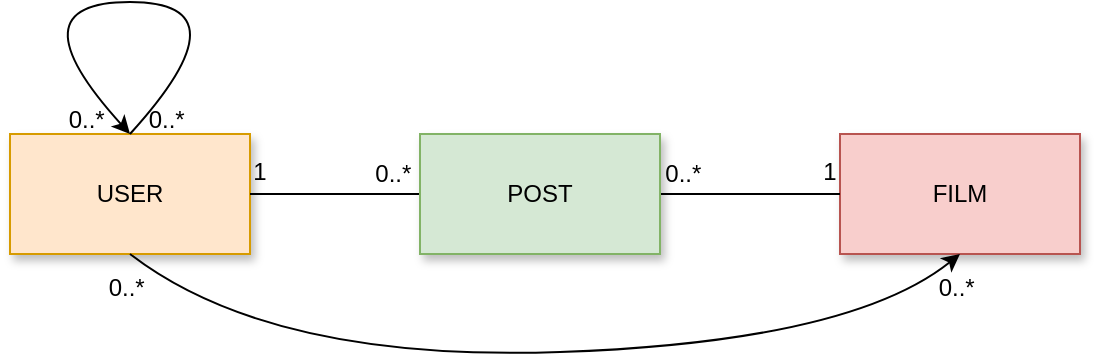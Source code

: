 <mxfile version="12.6.7" type="device"><diagram id="Bxf1iPgv2D-pFVaHU1Q9" name="Pagina-1"><mxGraphModel dx="946" dy="595" grid="1" gridSize="10" guides="1" tooltips="1" connect="1" arrows="1" fold="1" page="1" pageScale="1" pageWidth="827" pageHeight="1169" math="0" shadow="0"><root><mxCell id="0"/><mxCell id="1" parent="0"/><mxCell id="2-Q4DYHKu4WOxgmvIbEC-35" value="1" style="text;html=1;strokeColor=none;fillColor=none;align=center;verticalAlign=middle;whiteSpace=wrap;rounded=0;shadow=1;" parent="1" vertex="1"><mxGeometry x="595" y="320" width="40" height="20" as="geometry"/></mxCell><mxCell id="x7nz9GGV9tn5JTqJILxh-4" value="FILM" style="rounded=0;whiteSpace=wrap;html=1;fillColor=#f8cecc;strokeColor=#b85450;shadow=1;comic=0;" parent="1" vertex="1"><mxGeometry x="605" y="326" width="120" height="60" as="geometry"/></mxCell><mxCell id="x7nz9GGV9tn5JTqJILxh-15" value="USER" style="rounded=0;whiteSpace=wrap;html=1;fillColor=#ffe6cc;strokeColor=#d79b00;shadow=1;" parent="1" vertex="1"><mxGeometry x="190" y="326" width="120" height="60" as="geometry"/></mxCell><mxCell id="sPR2WzAdjiXlMU15ZE1--2" value="" style="endArrow=none;html=1;rounded=0;shadow=0;entryX=1;entryY=0.5;entryDx=0;entryDy=0;" parent="1" target="c8PGMWdt5oB2AFCoAh2H-5" edge="1"><mxGeometry width="50" height="50" relative="1" as="geometry"><mxPoint x="605" y="356" as="sourcePoint"/><mxPoint x="540" y="356" as="targetPoint"/><Array as="points"/></mxGeometry></mxCell><mxCell id="sPR2WzAdjiXlMU15ZE1--5" value="" style="endArrow=none;html=1;rounded=0;shadow=0;exitX=0;exitY=0.5;exitDx=0;exitDy=0;entryX=1;entryY=0.5;entryDx=0;entryDy=0;" parent="1" source="c8PGMWdt5oB2AFCoAh2H-5" target="x7nz9GGV9tn5JTqJILxh-15" edge="1"><mxGeometry width="50" height="50" relative="1" as="geometry"><mxPoint x="320" y="390" as="sourcePoint"/><mxPoint x="290" y="359" as="targetPoint"/><Array as="points"/></mxGeometry></mxCell><mxCell id="sPR2WzAdjiXlMU15ZE1--6" value="1" style="text;html=1;strokeColor=none;fillColor=none;align=center;verticalAlign=middle;whiteSpace=wrap;rounded=0;spacingTop=-10;shadow=1;" parent="1" vertex="1"><mxGeometry x="580" y="340" width="40" height="20" as="geometry"/></mxCell><mxCell id="sPR2WzAdjiXlMU15ZE1--7" value="1" style="text;html=1;strokeColor=none;fillColor=none;align=center;verticalAlign=middle;whiteSpace=wrap;rounded=0;spacingTop=-10;shadow=1;" parent="1" vertex="1"><mxGeometry x="295.0" y="340" width="40" height="20" as="geometry"/></mxCell><mxCell id="sPR2WzAdjiXlMU15ZE1--10" value="0..*&amp;nbsp; &amp;nbsp; &amp;nbsp;" style="text;html=1;strokeColor=none;fillColor=none;align=center;verticalAlign=middle;whiteSpace=wrap;rounded=0;shadow=1;" parent="1" vertex="1"><mxGeometry x="515" y="336" width="40" height="20" as="geometry"/></mxCell><mxCell id="sPR2WzAdjiXlMU15ZE1--11" value="0..*&amp;nbsp; &amp;nbsp; &amp;nbsp;" style="text;html=1;strokeColor=none;fillColor=none;align=center;verticalAlign=middle;whiteSpace=wrap;rounded=0;shadow=1;" parent="1" vertex="1"><mxGeometry x="370" y="336" width="40" height="20" as="geometry"/></mxCell><mxCell id="c8PGMWdt5oB2AFCoAh2H-5" value="POST" style="rounded=0;whiteSpace=wrap;html=1;fillColor=#d5e8d4;strokeColor=#82b366;shadow=1;" parent="1" vertex="1"><mxGeometry x="395" y="326" width="120" height="60" as="geometry"/></mxCell><mxCell id="wL4m6BeOxcPnx6qzz_hx-3" value="" style="curved=1;endArrow=classic;html=1;shadow=0;exitX=0.5;exitY=0;exitDx=0;exitDy=0;" parent="1" source="x7nz9GGV9tn5JTqJILxh-15" edge="1"><mxGeometry width="50" height="50" relative="1" as="geometry"><mxPoint x="190" y="460" as="sourcePoint"/><mxPoint x="250" y="326" as="targetPoint"/><Array as="points"><mxPoint x="310" y="260"/><mxPoint x="190" y="260"/></Array></mxGeometry></mxCell><mxCell id="wL4m6BeOxcPnx6qzz_hx-4" value="0..*&amp;nbsp; &amp;nbsp; &amp;nbsp;" style="text;html=1;strokeColor=none;fillColor=none;align=center;verticalAlign=middle;whiteSpace=wrap;rounded=0;shadow=1;" parent="1" vertex="1"><mxGeometry x="270" y="316" height="20" as="geometry"/></mxCell><mxCell id="wL4m6BeOxcPnx6qzz_hx-5" value="0..*&amp;nbsp; &amp;nbsp; &amp;nbsp;" style="text;html=1;strokeColor=none;fillColor=none;align=center;verticalAlign=middle;whiteSpace=wrap;rounded=0;shadow=1;" parent="1" vertex="1"><mxGeometry x="230" y="316" height="20" as="geometry"/></mxCell><mxCell id="IcvsnALGP5JTlhafmr7f-2" value="" style="curved=1;endArrow=classic;html=1;exitX=0.5;exitY=1;exitDx=0;exitDy=0;entryX=0.5;entryY=1;entryDx=0;entryDy=0;" edge="1" parent="1" source="x7nz9GGV9tn5JTqJILxh-15" target="x7nz9GGV9tn5JTqJILxh-4"><mxGeometry width="50" height="50" relative="1" as="geometry"><mxPoint x="220" y="460" as="sourcePoint"/><mxPoint x="270" y="410" as="targetPoint"/><Array as="points"><mxPoint x="320" y="440"/><mxPoint x="610" y="430"/></Array></mxGeometry></mxCell><mxCell id="IcvsnALGP5JTlhafmr7f-6" value="0..*&amp;nbsp; &amp;nbsp; &amp;nbsp;" style="text;html=1;strokeColor=none;fillColor=none;align=center;verticalAlign=middle;whiteSpace=wrap;rounded=0;shadow=1;" vertex="1" parent="1"><mxGeometry x="245" y="400" width="10" height="20" as="geometry"/></mxCell><mxCell id="IcvsnALGP5JTlhafmr7f-8" value="0..*&amp;nbsp; &amp;nbsp; &amp;nbsp;" style="text;html=1;strokeColor=none;fillColor=none;align=center;verticalAlign=middle;whiteSpace=wrap;rounded=0;shadow=1;" vertex="1" parent="1"><mxGeometry x="660" y="400" width="10" height="20" as="geometry"/></mxCell></root></mxGraphModel></diagram></mxfile>